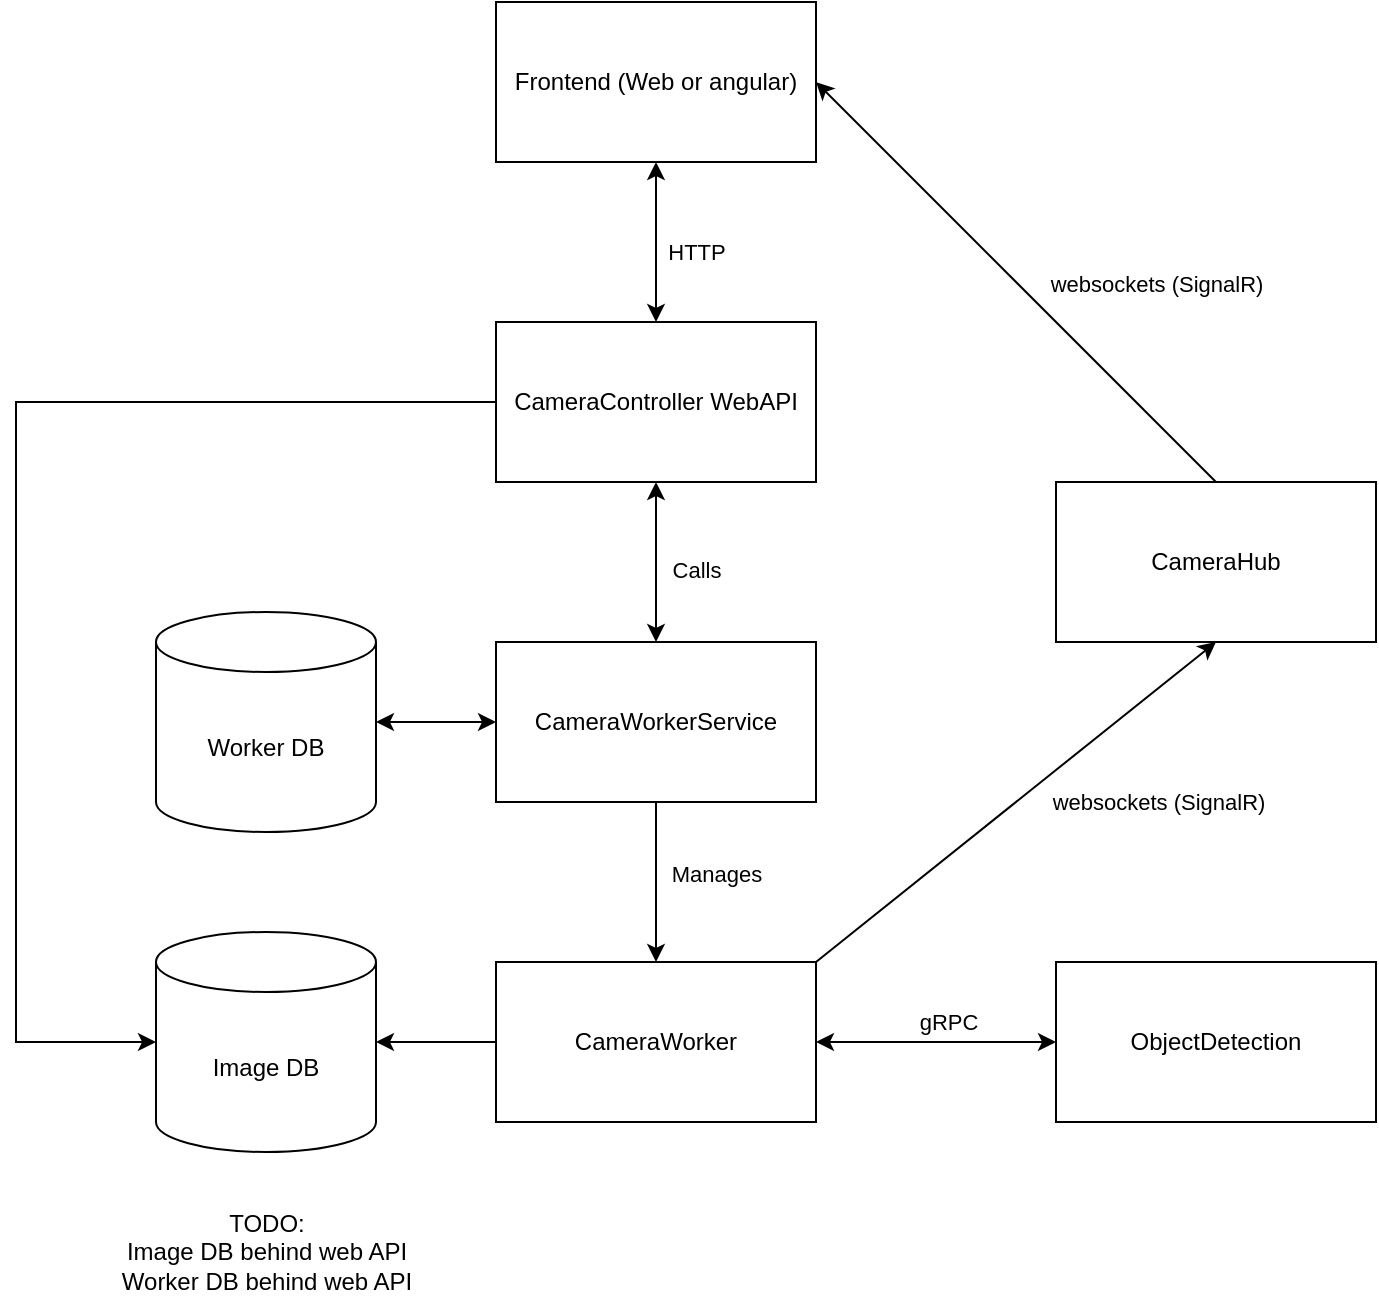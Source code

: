 <mxfile version="28.1.2">
  <diagram name="Pagina-1" id="Q2xi3-22_DBYSl1Y77k7">
    <mxGraphModel dx="2066" dy="1219" grid="1" gridSize="10" guides="1" tooltips="1" connect="1" arrows="1" fold="1" page="1" pageScale="1" pageWidth="827" pageHeight="1169" math="0" shadow="0">
      <root>
        <mxCell id="0" />
        <mxCell id="1" parent="0" />
        <mxCell id="LBA18A2B9ubTN2_yk5_k-1" value="Frontend (Web or angular)" style="rounded=0;whiteSpace=wrap;html=1;" parent="1" vertex="1">
          <mxGeometry x="320" y="40" width="160" height="80" as="geometry" />
        </mxCell>
        <mxCell id="LBA18A2B9ubTN2_yk5_k-2" value="CameraController WebAPI" style="rounded=0;whiteSpace=wrap;html=1;" parent="1" vertex="1">
          <mxGeometry x="320" y="200" width="160" height="80" as="geometry" />
        </mxCell>
        <mxCell id="LBA18A2B9ubTN2_yk5_k-4" value="CameraWorkerService" style="rounded=0;whiteSpace=wrap;html=1;" parent="1" vertex="1">
          <mxGeometry x="320" y="360" width="160" height="80" as="geometry" />
        </mxCell>
        <mxCell id="LBA18A2B9ubTN2_yk5_k-5" value="CameraWorker" style="rounded=0;whiteSpace=wrap;html=1;" parent="1" vertex="1">
          <mxGeometry x="320" y="520" width="160" height="80" as="geometry" />
        </mxCell>
        <mxCell id="LBA18A2B9ubTN2_yk5_k-6" value="&lt;div&gt;CameraHub&lt;/div&gt;" style="rounded=0;whiteSpace=wrap;html=1;" parent="1" vertex="1">
          <mxGeometry x="600" y="280" width="160" height="80" as="geometry" />
        </mxCell>
        <mxCell id="LBA18A2B9ubTN2_yk5_k-7" value="ObjectDetection" style="rounded=0;whiteSpace=wrap;html=1;" parent="1" vertex="1">
          <mxGeometry x="600" y="520" width="160" height="80" as="geometry" />
        </mxCell>
        <mxCell id="LBA18A2B9ubTN2_yk5_k-8" value="" style="endArrow=classic;startArrow=classic;html=1;rounded=0;exitX=1;exitY=0.5;exitDx=0;exitDy=0;entryX=0;entryY=0.5;entryDx=0;entryDy=0;" parent="1" source="LBA18A2B9ubTN2_yk5_k-5" target="LBA18A2B9ubTN2_yk5_k-7" edge="1">
          <mxGeometry width="50" height="50" relative="1" as="geometry">
            <mxPoint x="670" y="590" as="sourcePoint" />
            <mxPoint x="720" y="540" as="targetPoint" />
          </mxGeometry>
        </mxCell>
        <mxCell id="LBA18A2B9ubTN2_yk5_k-9" value="gRPC" style="edgeLabel;html=1;align=center;verticalAlign=middle;resizable=0;points=[];" parent="LBA18A2B9ubTN2_yk5_k-8" vertex="1" connectable="0">
          <mxGeometry x="-0.1" y="-1" relative="1" as="geometry">
            <mxPoint x="12" y="-11" as="offset" />
          </mxGeometry>
        </mxCell>
        <mxCell id="LBA18A2B9ubTN2_yk5_k-10" value="" style="endArrow=classic;html=1;rounded=0;entryX=0.5;entryY=0;entryDx=0;entryDy=0;exitX=0.5;exitY=1;exitDx=0;exitDy=0;" parent="1" source="LBA18A2B9ubTN2_yk5_k-4" target="LBA18A2B9ubTN2_yk5_k-5" edge="1">
          <mxGeometry width="50" height="50" relative="1" as="geometry">
            <mxPoint x="670" y="590" as="sourcePoint" />
            <mxPoint x="720" y="540" as="targetPoint" />
          </mxGeometry>
        </mxCell>
        <mxCell id="LBA18A2B9ubTN2_yk5_k-13" value="Manages" style="edgeLabel;html=1;align=center;verticalAlign=middle;resizable=0;points=[];" parent="LBA18A2B9ubTN2_yk5_k-10" vertex="1" connectable="0">
          <mxGeometry x="-0.1" y="2" relative="1" as="geometry">
            <mxPoint x="28" as="offset" />
          </mxGeometry>
        </mxCell>
        <mxCell id="LBA18A2B9ubTN2_yk5_k-12" value="" style="endArrow=classic;html=1;rounded=0;exitX=1;exitY=0;exitDx=0;exitDy=0;entryX=0.5;entryY=1;entryDx=0;entryDy=0;" parent="1" source="LBA18A2B9ubTN2_yk5_k-5" target="LBA18A2B9ubTN2_yk5_k-6" edge="1">
          <mxGeometry width="50" height="50" relative="1" as="geometry">
            <mxPoint x="670" y="590" as="sourcePoint" />
            <mxPoint x="720" y="540" as="targetPoint" />
          </mxGeometry>
        </mxCell>
        <mxCell id="lCKgkpUSAAm9m9j4SOfz-2" value="websockets (SignalR)" style="edgeLabel;html=1;align=center;verticalAlign=middle;resizable=0;points=[];" vertex="1" connectable="0" parent="LBA18A2B9ubTN2_yk5_k-12">
          <mxGeometry x="0.025" relative="1" as="geometry">
            <mxPoint x="68" y="2" as="offset" />
          </mxGeometry>
        </mxCell>
        <mxCell id="LBA18A2B9ubTN2_yk5_k-15" value="" style="endArrow=classic;html=1;rounded=0;entryX=1;entryY=0.5;entryDx=0;entryDy=0;exitX=0.5;exitY=0;exitDx=0;exitDy=0;" parent="1" source="LBA18A2B9ubTN2_yk5_k-6" target="LBA18A2B9ubTN2_yk5_k-1" edge="1">
          <mxGeometry width="50" height="50" relative="1" as="geometry">
            <mxPoint x="670" y="590" as="sourcePoint" />
            <mxPoint x="720" y="540" as="targetPoint" />
          </mxGeometry>
        </mxCell>
        <mxCell id="lCKgkpUSAAm9m9j4SOfz-3" value="websockets (SignalR)" style="edgeLabel;html=1;align=center;verticalAlign=middle;resizable=0;points=[];" vertex="1" connectable="0" parent="LBA18A2B9ubTN2_yk5_k-15">
          <mxGeometry x="-0.201" y="-4" relative="1" as="geometry">
            <mxPoint x="47" y="-17" as="offset" />
          </mxGeometry>
        </mxCell>
        <mxCell id="LBA18A2B9ubTN2_yk5_k-16" value="" style="endArrow=classic;startArrow=classic;html=1;rounded=0;exitX=0.5;exitY=1;exitDx=0;exitDy=0;entryX=0.5;entryY=0;entryDx=0;entryDy=0;" parent="1" source="LBA18A2B9ubTN2_yk5_k-1" target="LBA18A2B9ubTN2_yk5_k-2" edge="1">
          <mxGeometry width="50" height="50" relative="1" as="geometry">
            <mxPoint x="670" y="590" as="sourcePoint" />
            <mxPoint x="720" y="540" as="targetPoint" />
          </mxGeometry>
        </mxCell>
        <mxCell id="lCKgkpUSAAm9m9j4SOfz-1" value="HTTP" style="edgeLabel;html=1;align=center;verticalAlign=middle;resizable=0;points=[];" vertex="1" connectable="0" parent="LBA18A2B9ubTN2_yk5_k-16">
          <mxGeometry x="0.125" relative="1" as="geometry">
            <mxPoint x="20" as="offset" />
          </mxGeometry>
        </mxCell>
        <mxCell id="lCKgkpUSAAm9m9j4SOfz-5" value="" style="endArrow=classic;startArrow=classic;html=1;rounded=0;exitX=0.5;exitY=1;exitDx=0;exitDy=0;entryX=0.5;entryY=0;entryDx=0;entryDy=0;" edge="1" parent="1" source="LBA18A2B9ubTN2_yk5_k-2" target="LBA18A2B9ubTN2_yk5_k-4">
          <mxGeometry width="50" height="50" relative="1" as="geometry">
            <mxPoint x="670" y="650" as="sourcePoint" />
            <mxPoint x="720" y="600" as="targetPoint" />
          </mxGeometry>
        </mxCell>
        <mxCell id="lCKgkpUSAAm9m9j4SOfz-6" value="Calls" style="edgeLabel;html=1;align=center;verticalAlign=middle;resizable=0;points=[];" vertex="1" connectable="0" parent="lCKgkpUSAAm9m9j4SOfz-5">
          <mxGeometry x="0.1" y="4" relative="1" as="geometry">
            <mxPoint x="16" as="offset" />
          </mxGeometry>
        </mxCell>
        <mxCell id="lCKgkpUSAAm9m9j4SOfz-7" value="Image DB" style="shape=cylinder3;whiteSpace=wrap;html=1;boundedLbl=1;backgroundOutline=1;size=15;" vertex="1" parent="1">
          <mxGeometry x="150" y="505" width="110" height="110" as="geometry" />
        </mxCell>
        <mxCell id="lCKgkpUSAAm9m9j4SOfz-8" value="" style="endArrow=classic;html=1;rounded=0;entryX=1;entryY=0.5;entryDx=0;entryDy=0;entryPerimeter=0;exitX=0;exitY=0.5;exitDx=0;exitDy=0;" edge="1" parent="1" source="LBA18A2B9ubTN2_yk5_k-5" target="lCKgkpUSAAm9m9j4SOfz-7">
          <mxGeometry width="50" height="50" relative="1" as="geometry">
            <mxPoint x="300" y="620" as="sourcePoint" />
            <mxPoint x="300" y="660" as="targetPoint" />
          </mxGeometry>
        </mxCell>
        <mxCell id="lCKgkpUSAAm9m9j4SOfz-9" value="Worker DB" style="shape=cylinder3;whiteSpace=wrap;html=1;boundedLbl=1;backgroundOutline=1;size=15;" vertex="1" parent="1">
          <mxGeometry x="150" y="345" width="110" height="110" as="geometry" />
        </mxCell>
        <mxCell id="lCKgkpUSAAm9m9j4SOfz-10" value="" style="endArrow=classic;startArrow=classic;html=1;rounded=0;exitX=0;exitY=0.5;exitDx=0;exitDy=0;entryX=1;entryY=0.5;entryDx=0;entryDy=0;entryPerimeter=0;" edge="1" parent="1" source="LBA18A2B9ubTN2_yk5_k-4" target="lCKgkpUSAAm9m9j4SOfz-9">
          <mxGeometry width="50" height="50" relative="1" as="geometry">
            <mxPoint x="670" y="650" as="sourcePoint" />
            <mxPoint x="270" y="470" as="targetPoint" />
          </mxGeometry>
        </mxCell>
        <mxCell id="lCKgkpUSAAm9m9j4SOfz-11" value="" style="endArrow=classic;html=1;rounded=0;exitX=0;exitY=0.5;exitDx=0;exitDy=0;entryX=0;entryY=0.5;entryDx=0;entryDy=0;entryPerimeter=0;" edge="1" parent="1" source="LBA18A2B9ubTN2_yk5_k-2" target="lCKgkpUSAAm9m9j4SOfz-7">
          <mxGeometry width="50" height="50" relative="1" as="geometry">
            <mxPoint x="390" y="650" as="sourcePoint" />
            <mxPoint x="440" y="600" as="targetPoint" />
            <Array as="points">
              <mxPoint x="80" y="240" />
              <mxPoint x="80" y="560" />
            </Array>
          </mxGeometry>
        </mxCell>
        <mxCell id="lCKgkpUSAAm9m9j4SOfz-12" value="TODO:&lt;br&gt;Image DB behind web API&lt;br&gt;Worker DB behind web API" style="text;html=1;align=center;verticalAlign=middle;resizable=0;points=[];autosize=1;strokeColor=none;fillColor=none;" vertex="1" parent="1">
          <mxGeometry x="120" y="635" width="170" height="60" as="geometry" />
        </mxCell>
      </root>
    </mxGraphModel>
  </diagram>
</mxfile>
